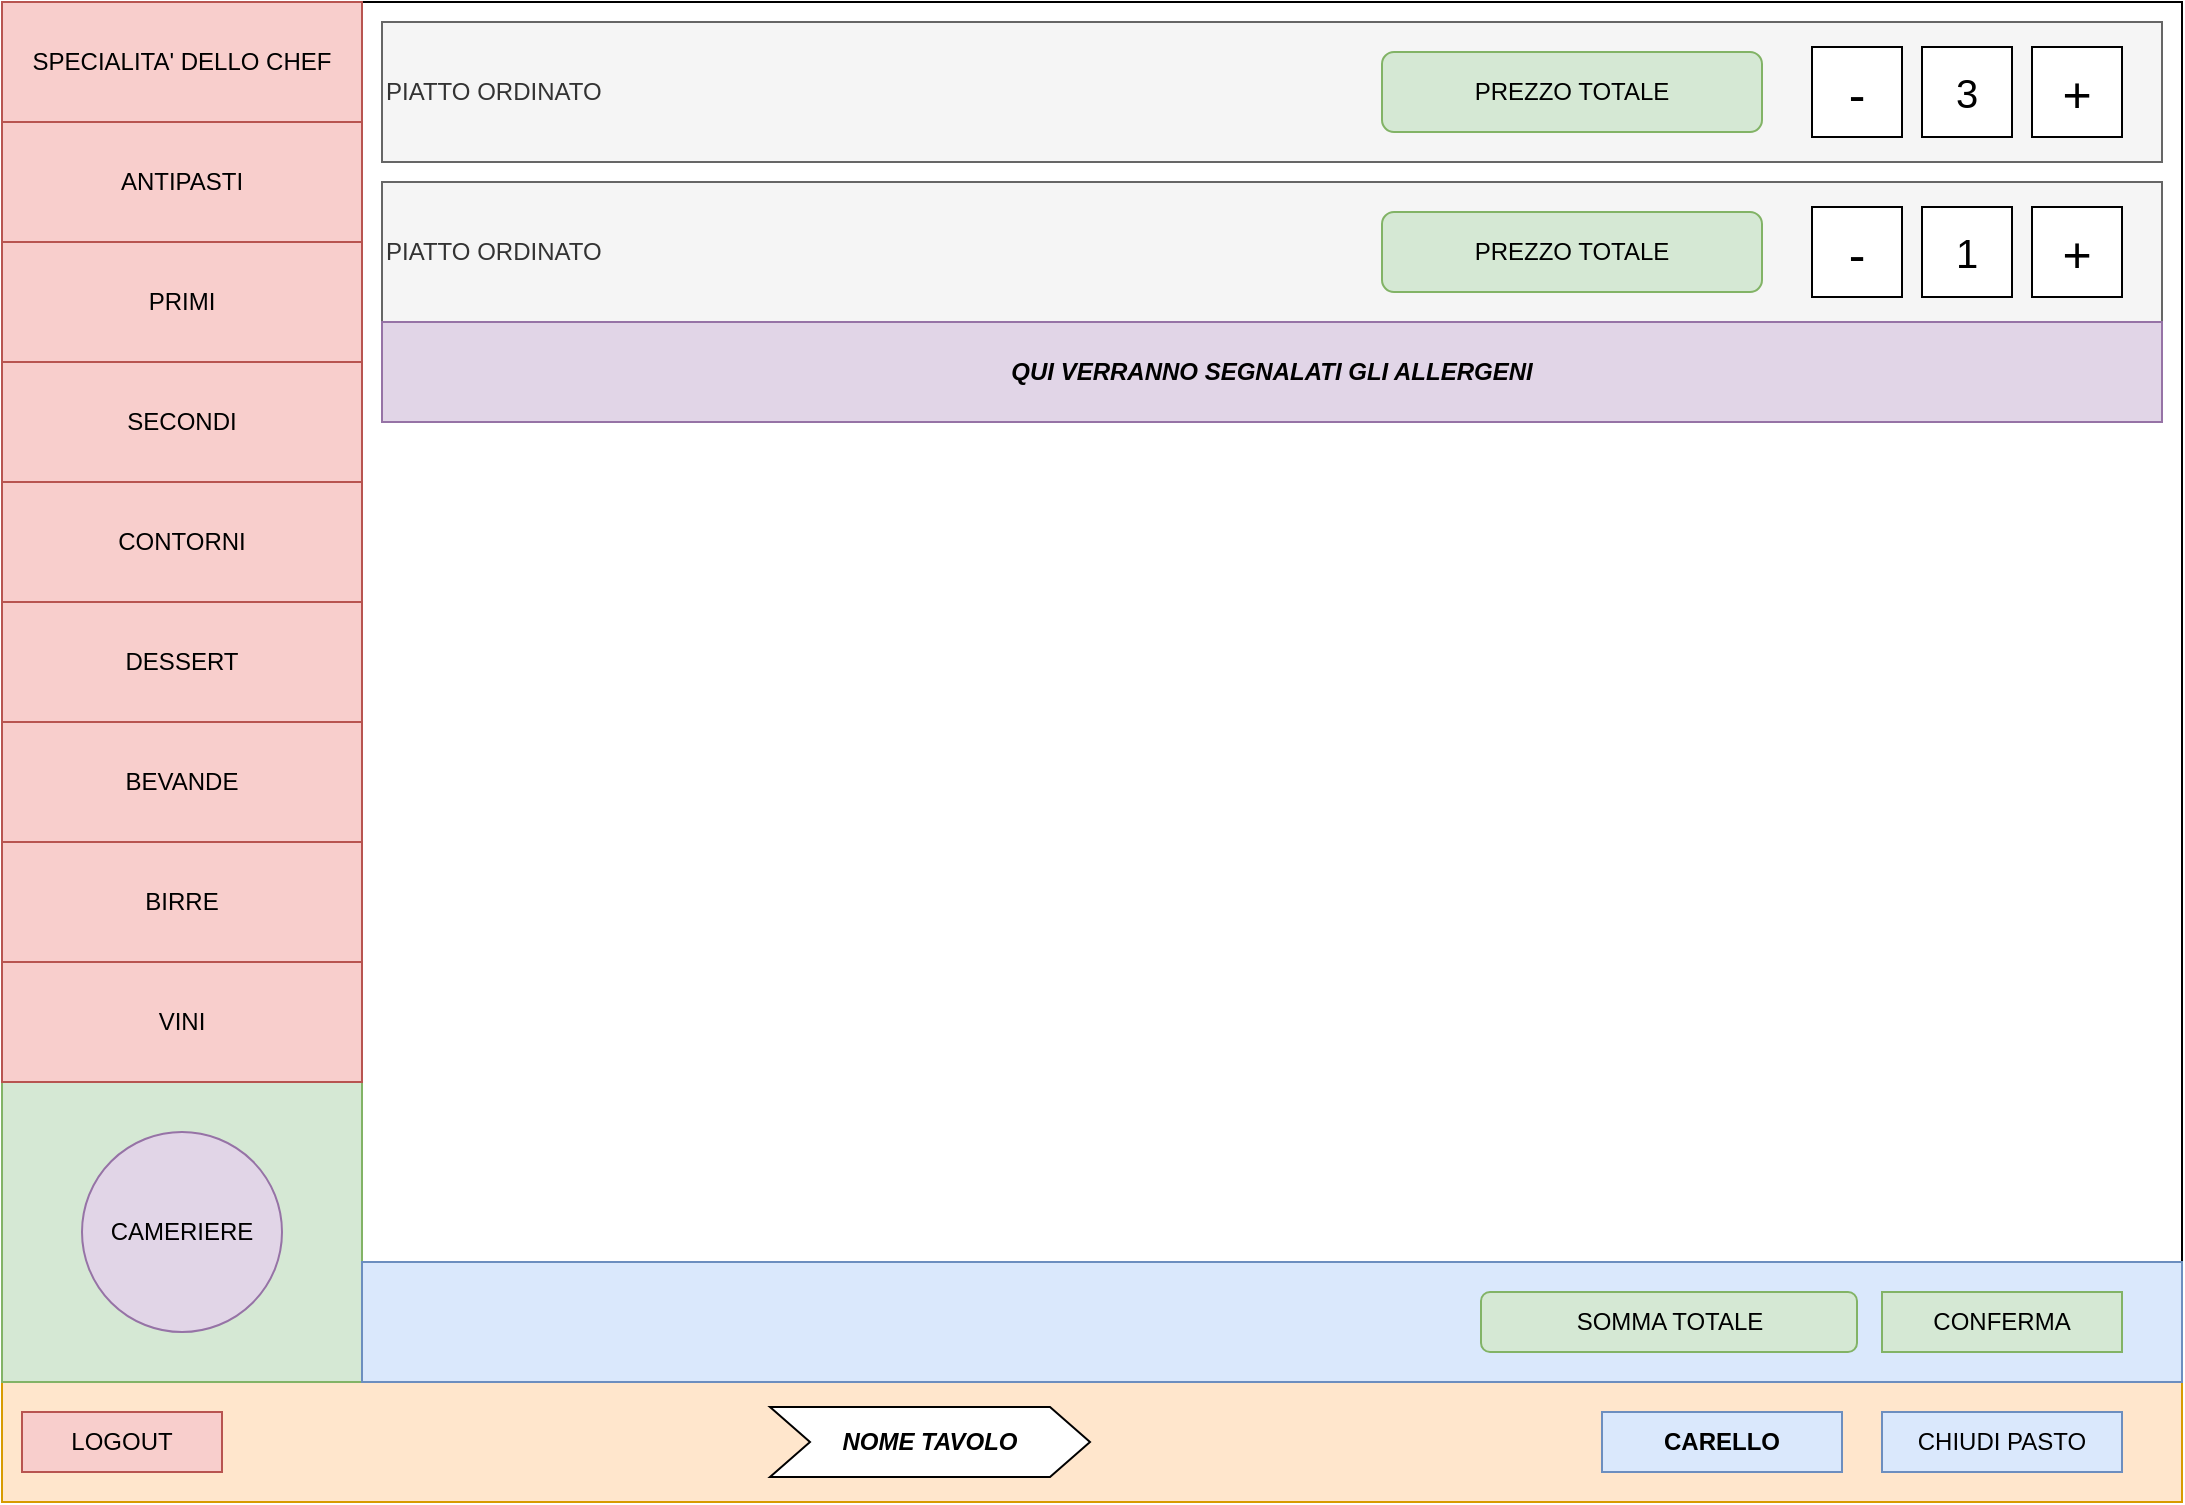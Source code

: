 <mxfile version="12.3.2" type="device" pages="1"><diagram id="OBZ8SxfYH2JzZAfBXlym" name="Page-1"><mxGraphModel dx="1092" dy="728" grid="1" gridSize="10" guides="1" tooltips="1" connect="1" arrows="1" fold="1" page="1" pageScale="1" pageWidth="1169" pageHeight="827" math="0" shadow="0"><root><mxCell id="0"/><mxCell id="1" parent="0"/><mxCell id="TUTbHYZGlbEHMhqk19Zc-1" value="" style="rounded=0;whiteSpace=wrap;html=1;" parent="1" vertex="1"><mxGeometry x="40" y="40" width="1090" height="750" as="geometry"/></mxCell><mxCell id="TUTbHYZGlbEHMhqk19Zc-3" value="" style="rounded=0;whiteSpace=wrap;html=1;fillColor=#ffe6cc;strokeColor=#d79b00;" parent="1" vertex="1"><mxGeometry x="40" y="730" width="1090" height="60" as="geometry"/></mxCell><mxCell id="TUTbHYZGlbEHMhqk19Zc-4" value="&lt;b&gt;CARELLO&lt;/b&gt;" style="rounded=0;whiteSpace=wrap;html=1;fillColor=#dae8fc;strokeColor=#6c8ebf;" parent="1" vertex="1"><mxGeometry x="840" y="745" width="120" height="30" as="geometry"/></mxCell><mxCell id="TUTbHYZGlbEHMhqk19Zc-5" value="CHIUDI PASTO" style="rounded=0;whiteSpace=wrap;html=1;fillColor=#dae8fc;strokeColor=#6c8ebf;" parent="1" vertex="1"><mxGeometry x="980" y="745" width="120" height="30" as="geometry"/></mxCell><mxCell id="TUTbHYZGlbEHMhqk19Zc-6" value="" style="rounded=0;whiteSpace=wrap;html=1;fillColor=#d5e8d4;strokeColor=#82b366;" parent="1" vertex="1"><mxGeometry x="40" y="40" width="180" height="690" as="geometry"/></mxCell><mxCell id="TUTbHYZGlbEHMhqk19Zc-8" value="ANTIPASTI" style="rounded=0;whiteSpace=wrap;html=1;fillColor=#f8cecc;strokeColor=#b85450;" parent="1" vertex="1"><mxGeometry x="40" y="100" width="180" height="60" as="geometry"/></mxCell><mxCell id="TUTbHYZGlbEHMhqk19Zc-9" value="PRIMI" style="rounded=0;whiteSpace=wrap;html=1;fillColor=#f8cecc;strokeColor=#b85450;" parent="1" vertex="1"><mxGeometry x="40" y="160" width="180" height="60" as="geometry"/></mxCell><mxCell id="TUTbHYZGlbEHMhqk19Zc-10" value="SPECIALITA' DELLO CHEF" style="rounded=0;whiteSpace=wrap;html=1;fillColor=#f8cecc;strokeColor=#b85450;" parent="1" vertex="1"><mxGeometry x="40" y="40" width="180" height="60" as="geometry"/></mxCell><mxCell id="TUTbHYZGlbEHMhqk19Zc-11" value="SECONDI" style="rounded=0;whiteSpace=wrap;html=1;fillColor=#f8cecc;strokeColor=#b85450;" parent="1" vertex="1"><mxGeometry x="40" y="220" width="180" height="60" as="geometry"/></mxCell><mxCell id="TUTbHYZGlbEHMhqk19Zc-12" value="DESSERT" style="rounded=0;whiteSpace=wrap;html=1;fillColor=#f8cecc;strokeColor=#b85450;" parent="1" vertex="1"><mxGeometry x="40" y="340" width="180" height="60" as="geometry"/></mxCell><mxCell id="TUTbHYZGlbEHMhqk19Zc-13" value="BEVANDE" style="rounded=0;whiteSpace=wrap;html=1;fillColor=#f8cecc;strokeColor=#b85450;" parent="1" vertex="1"><mxGeometry x="40" y="400" width="180" height="60" as="geometry"/></mxCell><mxCell id="TUTbHYZGlbEHMhqk19Zc-14" value="BIRRE" style="rounded=0;whiteSpace=wrap;html=1;fillColor=#f8cecc;strokeColor=#b85450;" parent="1" vertex="1"><mxGeometry x="40" y="460" width="180" height="60" as="geometry"/></mxCell><mxCell id="TUTbHYZGlbEHMhqk19Zc-36" value="CAMERIERE" style="ellipse;whiteSpace=wrap;html=1;aspect=fixed;fillColor=#e1d5e7;strokeColor=#9673a6;" parent="1" vertex="1"><mxGeometry x="80" y="605" width="100" height="100" as="geometry"/></mxCell><mxCell id="TUTbHYZGlbEHMhqk19Zc-37" value="&lt;b&gt;&lt;i&gt;NOME TAVOLO&lt;/i&gt;&lt;/b&gt;" style="shape=step;perimeter=stepPerimeter;whiteSpace=wrap;html=1;fixedSize=1;" parent="1" vertex="1"><mxGeometry x="424" y="742.5" width="160" height="35" as="geometry"/></mxCell><mxCell id="TUTbHYZGlbEHMhqk19Zc-38" value="VINI" style="rounded=0;whiteSpace=wrap;html=1;fillColor=#f8cecc;strokeColor=#b85450;" parent="1" vertex="1"><mxGeometry x="40" y="520" width="180" height="60" as="geometry"/></mxCell><mxCell id="TUTbHYZGlbEHMhqk19Zc-39" value="CONTORNI" style="rounded=0;whiteSpace=wrap;html=1;fillColor=#f8cecc;strokeColor=#b85450;" parent="1" vertex="1"><mxGeometry x="40" y="280" width="180" height="60" as="geometry"/></mxCell><mxCell id="TUTbHYZGlbEHMhqk19Zc-70" value="" style="rounded=0;whiteSpace=wrap;html=1;strokeColor=#6c8ebf;fillColor=#dae8fc;" parent="1" vertex="1"><mxGeometry x="220" y="670" width="910" height="60" as="geometry"/></mxCell><mxCell id="TUTbHYZGlbEHMhqk19Zc-71" value="CONFERMA" style="rounded=0;whiteSpace=wrap;html=1;fillColor=#d5e8d4;strokeColor=#82b366;" parent="1" vertex="1"><mxGeometry x="980" y="685" width="120" height="30" as="geometry"/></mxCell><mxCell id="TUTbHYZGlbEHMhqk19Zc-72" value="PIATTO ORDINATO" style="rounded=0;whiteSpace=wrap;html=1;strokeColor=#666666;fillColor=#f5f5f5;fontColor=#333333;align=left;" parent="1" vertex="1"><mxGeometry x="230" y="50" width="890" height="70" as="geometry"/></mxCell><mxCell id="TUTbHYZGlbEHMhqk19Zc-73" value="&lt;font style=&quot;font-size: 25px&quot;&gt;-&lt;/font&gt;" style="whiteSpace=wrap;html=1;aspect=fixed;" parent="1" vertex="1"><mxGeometry x="945" y="62.5" width="45" height="45" as="geometry"/></mxCell><mxCell id="TUTbHYZGlbEHMhqk19Zc-74" value="&lt;font style=&quot;font-size: 20px&quot;&gt;3&lt;/font&gt;" style="whiteSpace=wrap;html=1;aspect=fixed;" parent="1" vertex="1"><mxGeometry x="1000" y="62.5" width="45" height="45" as="geometry"/></mxCell><mxCell id="TUTbHYZGlbEHMhqk19Zc-75" value="&lt;font style=&quot;font-size: 25px&quot;&gt;+&lt;/font&gt;" style="whiteSpace=wrap;html=1;aspect=fixed;" parent="1" vertex="1"><mxGeometry x="1055" y="62.5" width="45" height="45" as="geometry"/></mxCell><mxCell id="TUTbHYZGlbEHMhqk19Zc-76" value="PREZZO TOTALE" style="rounded=1;whiteSpace=wrap;html=1;strokeColor=#82b366;fillColor=#d5e8d4;" parent="1" vertex="1"><mxGeometry x="730" y="65" width="190" height="40" as="geometry"/></mxCell><mxCell id="TUTbHYZGlbEHMhqk19Zc-77" value="PIATTO ORDINATO" style="rounded=0;whiteSpace=wrap;html=1;strokeColor=#666666;fillColor=#f5f5f5;fontColor=#333333;align=left;" parent="1" vertex="1"><mxGeometry x="230" y="130" width="890" height="70" as="geometry"/></mxCell><mxCell id="TUTbHYZGlbEHMhqk19Zc-78" value="&lt;font style=&quot;font-size: 25px&quot;&gt;-&lt;/font&gt;" style="whiteSpace=wrap;html=1;aspect=fixed;" parent="1" vertex="1"><mxGeometry x="945" y="142.5" width="45" height="45" as="geometry"/></mxCell><mxCell id="TUTbHYZGlbEHMhqk19Zc-79" value="&lt;font style=&quot;font-size: 20px&quot;&gt;1&lt;/font&gt;" style="whiteSpace=wrap;html=1;aspect=fixed;" parent="1" vertex="1"><mxGeometry x="1000" y="142.5" width="45" height="45" as="geometry"/></mxCell><mxCell id="TUTbHYZGlbEHMhqk19Zc-80" value="&lt;font style=&quot;font-size: 25px&quot;&gt;+&lt;/font&gt;" style="whiteSpace=wrap;html=1;aspect=fixed;" parent="1" vertex="1"><mxGeometry x="1055" y="142.5" width="45" height="45" as="geometry"/></mxCell><mxCell id="TUTbHYZGlbEHMhqk19Zc-81" value="PREZZO TOTALE" style="rounded=1;whiteSpace=wrap;html=1;strokeColor=#82b366;fillColor=#d5e8d4;" parent="1" vertex="1"><mxGeometry x="730" y="145" width="190" height="40" as="geometry"/></mxCell><mxCell id="TUTbHYZGlbEHMhqk19Zc-83" value="&lt;b&gt;&lt;i&gt;QUI VERRANNO SEGNALATI GLI ALLERGENI&lt;/i&gt;&lt;/b&gt;" style="rounded=0;whiteSpace=wrap;html=1;strokeColor=#9673a6;fillColor=#e1d5e7;" parent="1" vertex="1"><mxGeometry x="230" y="200" width="890" height="50" as="geometry"/></mxCell><mxCell id="TUTbHYZGlbEHMhqk19Zc-84" value="SOMMA TOTALE" style="rounded=1;whiteSpace=wrap;html=1;strokeColor=#82b366;fillColor=#d5e8d4;" parent="1" vertex="1"><mxGeometry x="779.5" y="685" width="188" height="30" as="geometry"/></mxCell><mxCell id="uxt5p0LzgkOwlM88NCgn-1" value="LOGOUT" style="rounded=0;whiteSpace=wrap;html=1;fillColor=#f8cecc;strokeColor=#b85450;" vertex="1" parent="1"><mxGeometry x="50" y="745" width="100" height="30" as="geometry"/></mxCell></root></mxGraphModel></diagram></mxfile>